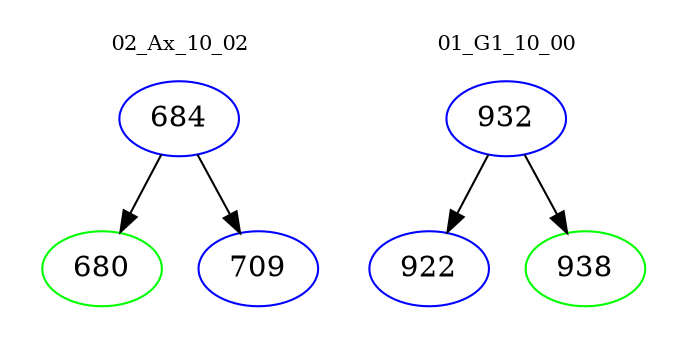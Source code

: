 digraph{
subgraph cluster_0 {
color = white
label = "02_Ax_10_02";
fontsize=10;
T0_684 [label="684", color="blue"]
T0_684 -> T0_680 [color="black"]
T0_680 [label="680", color="green"]
T0_684 -> T0_709 [color="black"]
T0_709 [label="709", color="blue"]
}
subgraph cluster_1 {
color = white
label = "01_G1_10_00";
fontsize=10;
T1_932 [label="932", color="blue"]
T1_932 -> T1_922 [color="black"]
T1_922 [label="922", color="blue"]
T1_932 -> T1_938 [color="black"]
T1_938 [label="938", color="green"]
}
}
